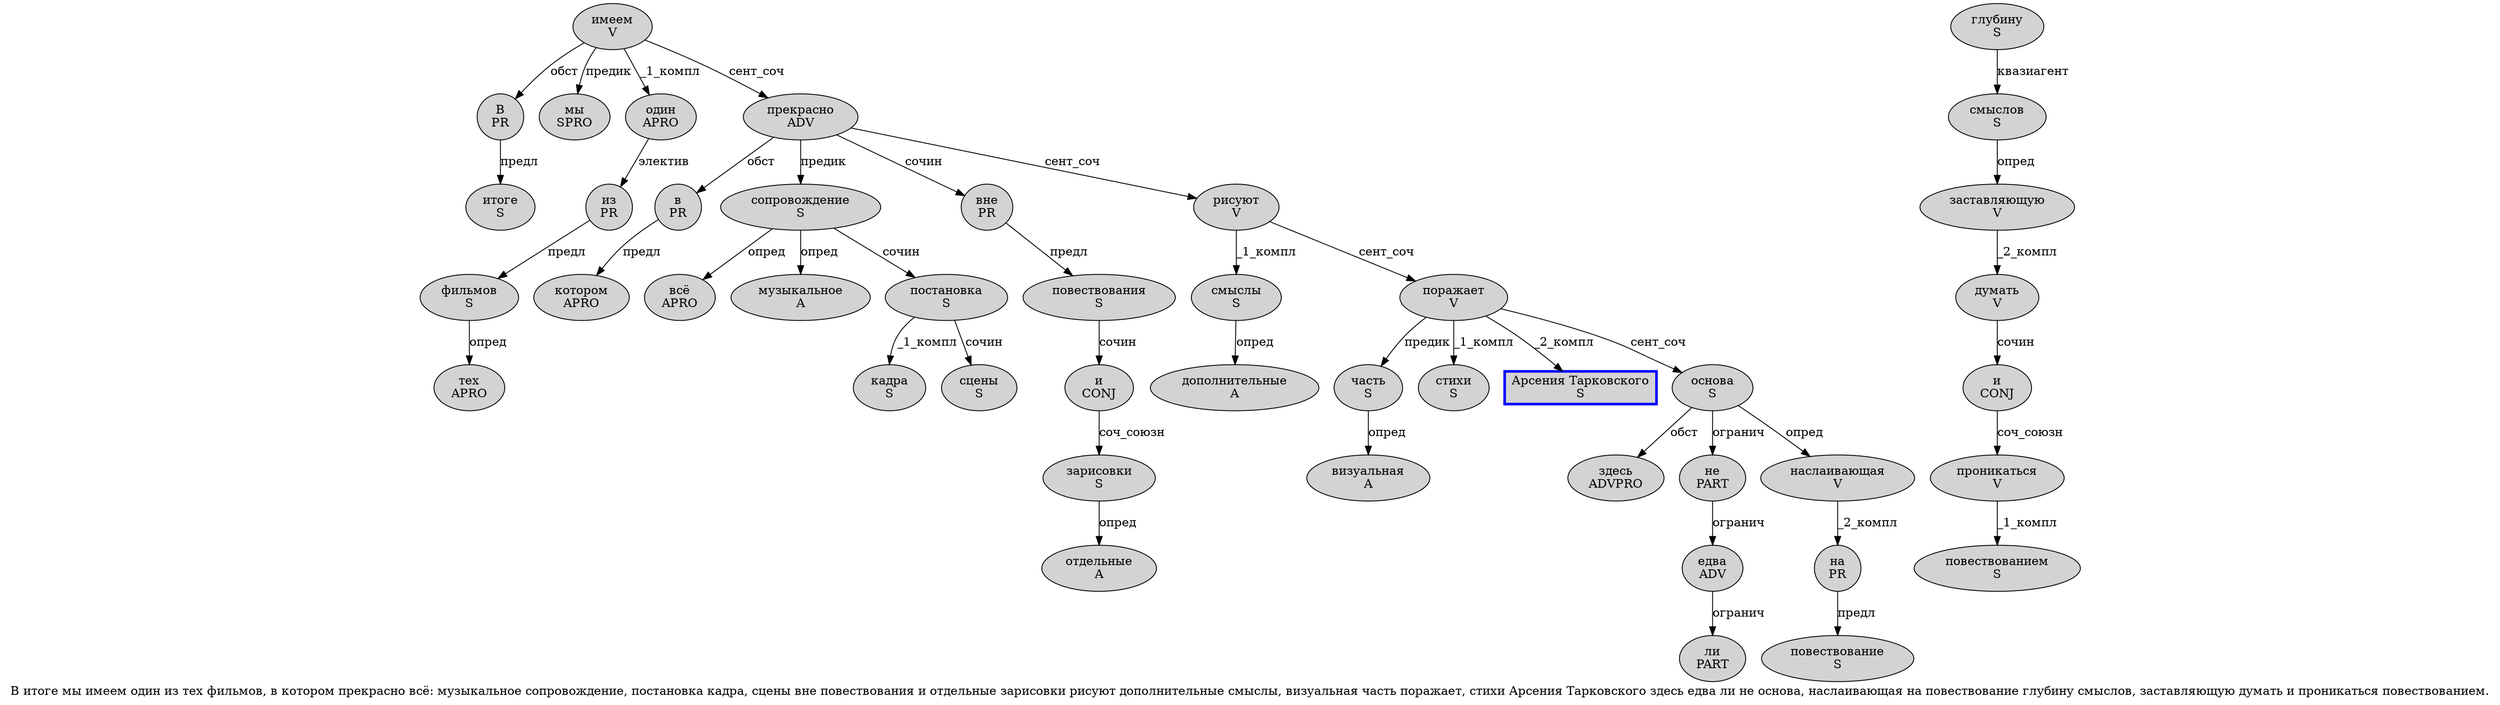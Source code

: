 digraph SENTENCE_2253 {
	graph [label="В итоге мы имеем один из тех фильмов, в котором прекрасно всё: музыкальное сопровождение, постановка кадра, сцены вне повествования и отдельные зарисовки рисуют дополнительные смыслы, визуальная часть поражает, стихи Арсения Тарковского здесь едва ли не основа, наслаивающая на повествование глубину смыслов, заставляющую думать и проникаться повествованием."]
	node [style=filled]
		0 [label="В
PR" color="" fillcolor=lightgray penwidth=1 shape=ellipse]
		1 [label="итоге
S" color="" fillcolor=lightgray penwidth=1 shape=ellipse]
		2 [label="мы
SPRO" color="" fillcolor=lightgray penwidth=1 shape=ellipse]
		3 [label="имеем
V" color="" fillcolor=lightgray penwidth=1 shape=ellipse]
		4 [label="один
APRO" color="" fillcolor=lightgray penwidth=1 shape=ellipse]
		5 [label="из
PR" color="" fillcolor=lightgray penwidth=1 shape=ellipse]
		6 [label="тех
APRO" color="" fillcolor=lightgray penwidth=1 shape=ellipse]
		7 [label="фильмов
S" color="" fillcolor=lightgray penwidth=1 shape=ellipse]
		9 [label="в
PR" color="" fillcolor=lightgray penwidth=1 shape=ellipse]
		10 [label="котором
APRO" color="" fillcolor=lightgray penwidth=1 shape=ellipse]
		11 [label="прекрасно
ADV" color="" fillcolor=lightgray penwidth=1 shape=ellipse]
		12 [label="всё
APRO" color="" fillcolor=lightgray penwidth=1 shape=ellipse]
		14 [label="музыкальное
A" color="" fillcolor=lightgray penwidth=1 shape=ellipse]
		15 [label="сопровождение
S" color="" fillcolor=lightgray penwidth=1 shape=ellipse]
		17 [label="постановка
S" color="" fillcolor=lightgray penwidth=1 shape=ellipse]
		18 [label="кадра
S" color="" fillcolor=lightgray penwidth=1 shape=ellipse]
		20 [label="сцены
S" color="" fillcolor=lightgray penwidth=1 shape=ellipse]
		21 [label="вне
PR" color="" fillcolor=lightgray penwidth=1 shape=ellipse]
		22 [label="повествования
S" color="" fillcolor=lightgray penwidth=1 shape=ellipse]
		23 [label="и
CONJ" color="" fillcolor=lightgray penwidth=1 shape=ellipse]
		24 [label="отдельные
A" color="" fillcolor=lightgray penwidth=1 shape=ellipse]
		25 [label="зарисовки
S" color="" fillcolor=lightgray penwidth=1 shape=ellipse]
		26 [label="рисуют
V" color="" fillcolor=lightgray penwidth=1 shape=ellipse]
		27 [label="дополнительные
A" color="" fillcolor=lightgray penwidth=1 shape=ellipse]
		28 [label="смыслы
S" color="" fillcolor=lightgray penwidth=1 shape=ellipse]
		30 [label="визуальная
A" color="" fillcolor=lightgray penwidth=1 shape=ellipse]
		31 [label="часть
S" color="" fillcolor=lightgray penwidth=1 shape=ellipse]
		32 [label="поражает
V" color="" fillcolor=lightgray penwidth=1 shape=ellipse]
		34 [label="стихи
S" color="" fillcolor=lightgray penwidth=1 shape=ellipse]
		35 [label="Арсения Тарковского
S" color=blue fillcolor=lightgray penwidth=3 shape=box]
		36 [label="здесь
ADVPRO" color="" fillcolor=lightgray penwidth=1 shape=ellipse]
		37 [label="едва
ADV" color="" fillcolor=lightgray penwidth=1 shape=ellipse]
		38 [label="ли
PART" color="" fillcolor=lightgray penwidth=1 shape=ellipse]
		39 [label="не
PART" color="" fillcolor=lightgray penwidth=1 shape=ellipse]
		40 [label="основа
S" color="" fillcolor=lightgray penwidth=1 shape=ellipse]
		42 [label="наслаивающая
V" color="" fillcolor=lightgray penwidth=1 shape=ellipse]
		43 [label="на
PR" color="" fillcolor=lightgray penwidth=1 shape=ellipse]
		44 [label="повествование
S" color="" fillcolor=lightgray penwidth=1 shape=ellipse]
		45 [label="глубину
S" color="" fillcolor=lightgray penwidth=1 shape=ellipse]
		46 [label="смыслов
S" color="" fillcolor=lightgray penwidth=1 shape=ellipse]
		48 [label="заставляющую
V" color="" fillcolor=lightgray penwidth=1 shape=ellipse]
		49 [label="думать
V" color="" fillcolor=lightgray penwidth=1 shape=ellipse]
		50 [label="и
CONJ" color="" fillcolor=lightgray penwidth=1 shape=ellipse]
		51 [label="проникаться
V" color="" fillcolor=lightgray penwidth=1 shape=ellipse]
		52 [label="повествованием
S" color="" fillcolor=lightgray penwidth=1 shape=ellipse]
			46 -> 48 [label="опред"]
			37 -> 38 [label="огранич"]
			11 -> 9 [label="обст"]
			11 -> 15 [label="предик"]
			11 -> 21 [label="сочин"]
			11 -> 26 [label="сент_соч"]
			22 -> 23 [label="сочин"]
			25 -> 24 [label="опред"]
			31 -> 30 [label="опред"]
			15 -> 12 [label="опред"]
			15 -> 14 [label="опред"]
			15 -> 17 [label="сочин"]
			17 -> 18 [label="_1_компл"]
			17 -> 20 [label="сочин"]
			5 -> 7 [label="предл"]
			48 -> 49 [label="_2_компл"]
			50 -> 51 [label="соч_союзн"]
			9 -> 10 [label="предл"]
			4 -> 5 [label="электив"]
			49 -> 50 [label="сочин"]
			3 -> 0 [label="обст"]
			3 -> 2 [label="предик"]
			3 -> 4 [label="_1_компл"]
			3 -> 11 [label="сент_соч"]
			0 -> 1 [label="предл"]
			21 -> 22 [label="предл"]
			26 -> 28 [label="_1_компл"]
			26 -> 32 [label="сент_соч"]
			39 -> 37 [label="огранич"]
			51 -> 52 [label="_1_компл"]
			28 -> 27 [label="опред"]
			23 -> 25 [label="соч_союзн"]
			43 -> 44 [label="предл"]
			42 -> 43 [label="_2_компл"]
			45 -> 46 [label="квазиагент"]
			32 -> 31 [label="предик"]
			32 -> 34 [label="_1_компл"]
			32 -> 35 [label="_2_компл"]
			32 -> 40 [label="сент_соч"]
			7 -> 6 [label="опред"]
			40 -> 36 [label="обст"]
			40 -> 39 [label="огранич"]
			40 -> 42 [label="опред"]
}
